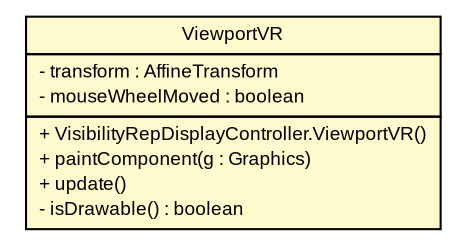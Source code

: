 #!/usr/local/bin/dot
#
# Class diagram 
# Generated by UMLGraph version R5_6 (http://www.umlgraph.org/)
#

digraph G {
	edge [fontname="arial",fontsize=10,labelfontname="arial",labelfontsize=10];
	node [fontname="arial",fontsize=10,shape=plaintext];
	nodesep=0.25;
	ranksep=0.5;
	// pfc.controllers.algorithms.VisibilityRepDisplayController.ViewportVR
	c17400 [label=<<table title="pfc.controllers.algorithms.VisibilityRepDisplayController.ViewportVR" border="0" cellborder="1" cellspacing="0" cellpadding="2" port="p" bgcolor="lemonChiffon" href="./VisibilityRepDisplayController.ViewportVR.html">
		<tr><td><table border="0" cellspacing="0" cellpadding="1">
<tr><td align="center" balign="center"> ViewportVR </td></tr>
		</table></td></tr>
		<tr><td><table border="0" cellspacing="0" cellpadding="1">
<tr><td align="left" balign="left"> - transform : AffineTransform </td></tr>
<tr><td align="left" balign="left"> - mouseWheelMoved : boolean </td></tr>
		</table></td></tr>
		<tr><td><table border="0" cellspacing="0" cellpadding="1">
<tr><td align="left" balign="left"> + VisibilityRepDisplayController.ViewportVR() </td></tr>
<tr><td align="left" balign="left"> + paintComponent(g : Graphics) </td></tr>
<tr><td align="left" balign="left"> + update() </td></tr>
<tr><td align="left" balign="left"> - isDrawable() : boolean </td></tr>
		</table></td></tr>
		</table>>, URL="./VisibilityRepDisplayController.ViewportVR.html", fontname="arial", fontcolor="black", fontsize=9.0];
}

